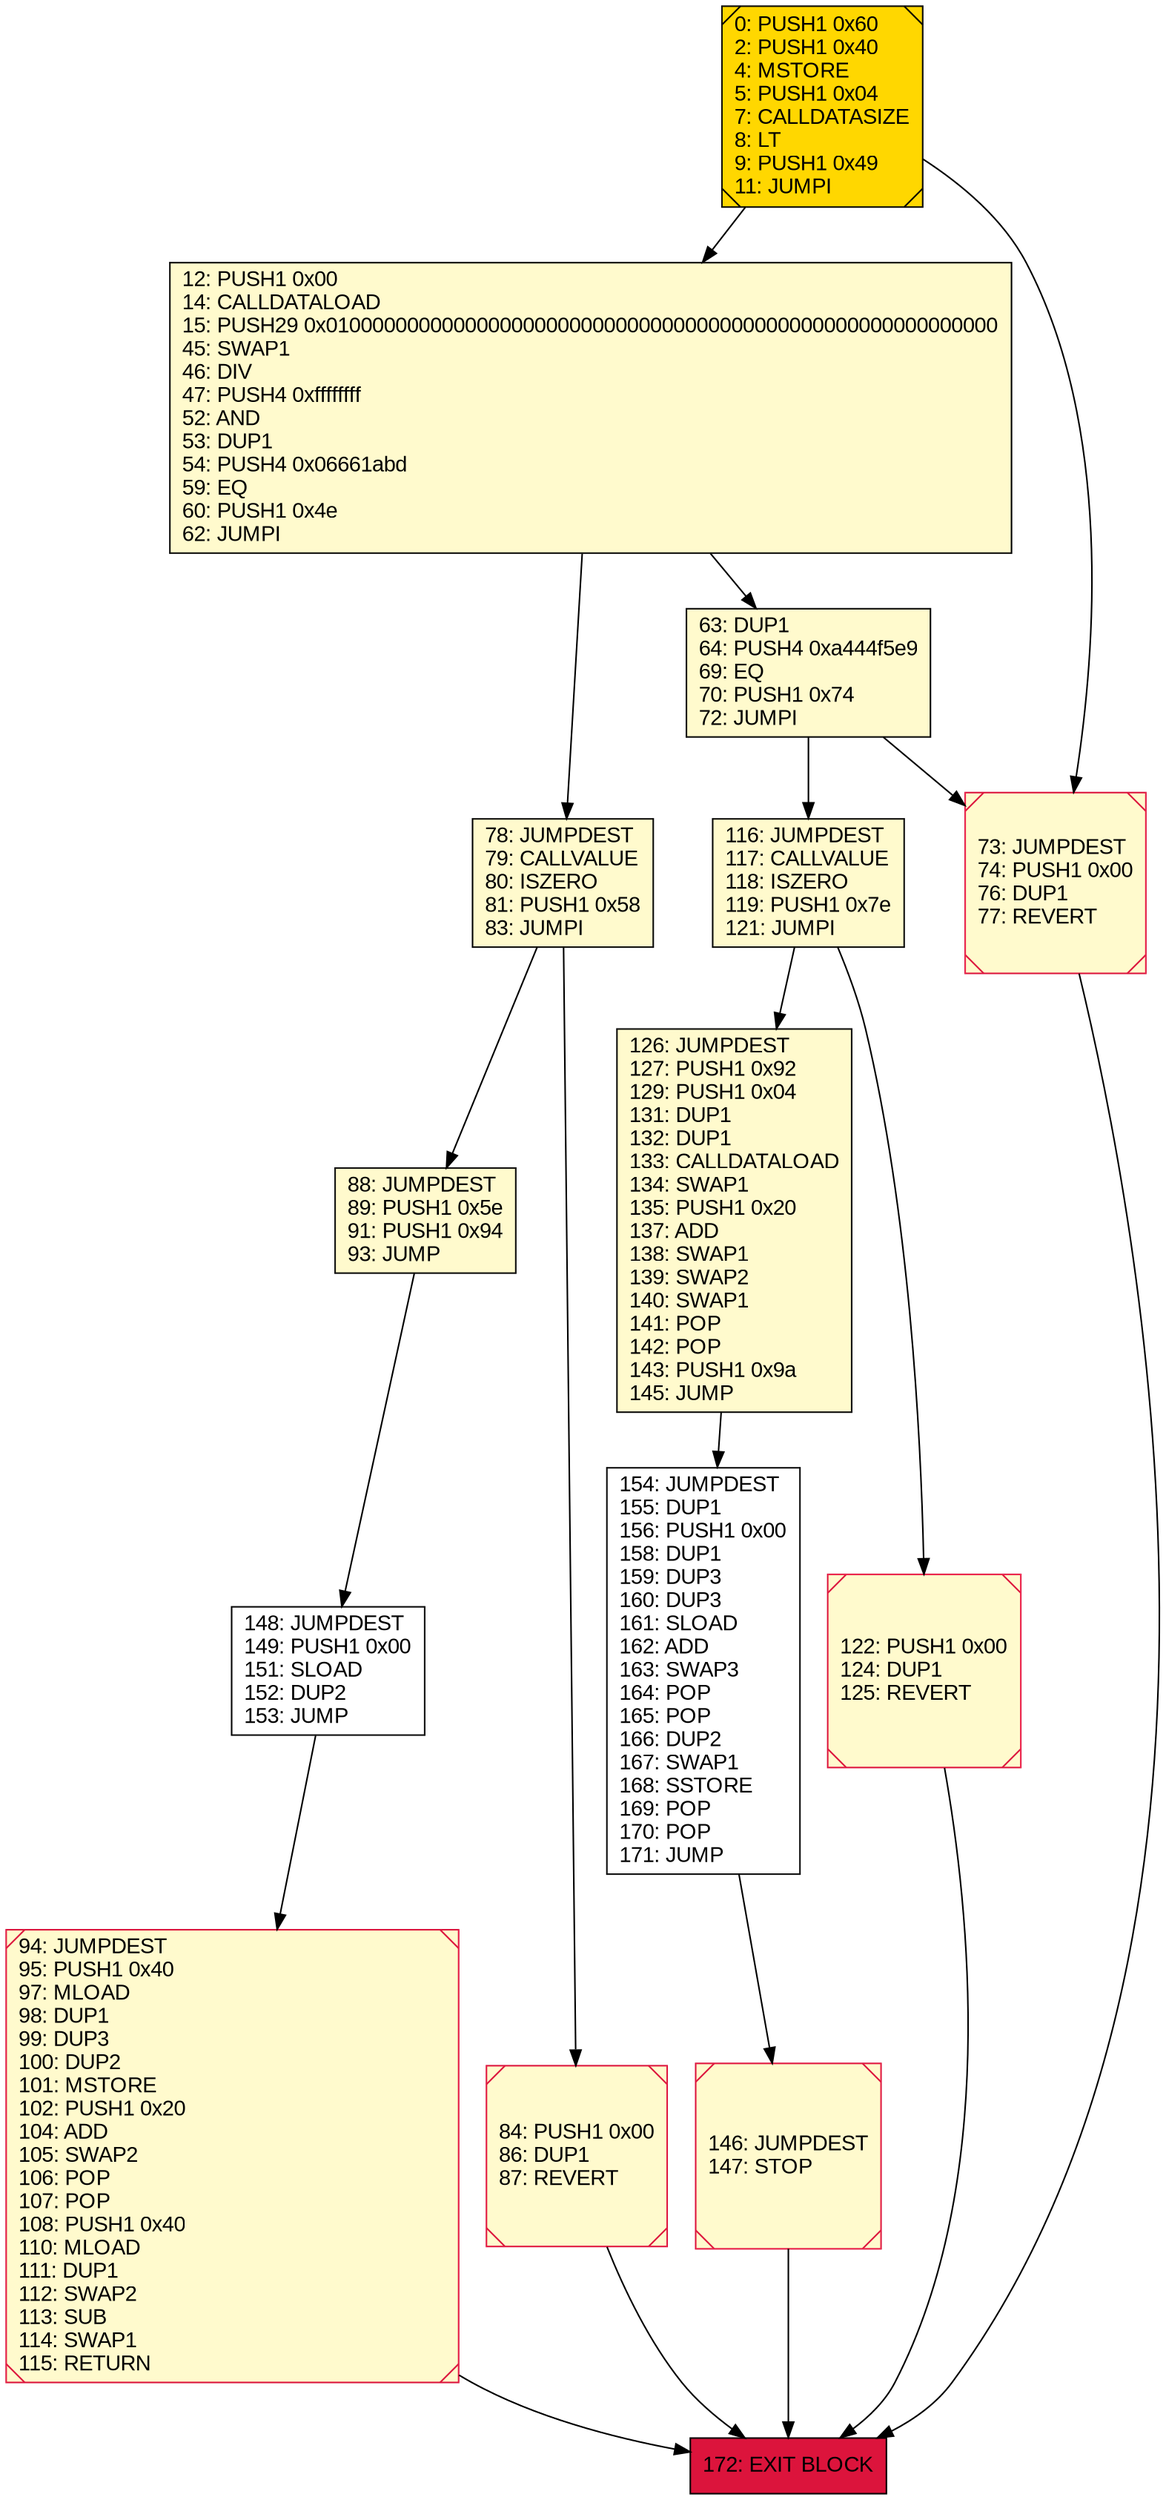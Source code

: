 digraph G {
bgcolor=transparent rankdir=UD;
node [shape=box style=filled color=black fillcolor=white fontname=arial fontcolor=black];
148 [label="148: JUMPDEST\l149: PUSH1 0x00\l151: SLOAD\l152: DUP2\l153: JUMP\l" ];
126 [label="126: JUMPDEST\l127: PUSH1 0x92\l129: PUSH1 0x04\l131: DUP1\l132: DUP1\l133: CALLDATALOAD\l134: SWAP1\l135: PUSH1 0x20\l137: ADD\l138: SWAP1\l139: SWAP2\l140: SWAP1\l141: POP\l142: POP\l143: PUSH1 0x9a\l145: JUMP\l" fillcolor=lemonchiffon ];
146 [label="146: JUMPDEST\l147: STOP\l" fillcolor=lemonchiffon shape=Msquare color=crimson ];
12 [label="12: PUSH1 0x00\l14: CALLDATALOAD\l15: PUSH29 0x0100000000000000000000000000000000000000000000000000000000\l45: SWAP1\l46: DIV\l47: PUSH4 0xffffffff\l52: AND\l53: DUP1\l54: PUSH4 0x06661abd\l59: EQ\l60: PUSH1 0x4e\l62: JUMPI\l" fillcolor=lemonchiffon ];
88 [label="88: JUMPDEST\l89: PUSH1 0x5e\l91: PUSH1 0x94\l93: JUMP\l" fillcolor=lemonchiffon ];
73 [label="73: JUMPDEST\l74: PUSH1 0x00\l76: DUP1\l77: REVERT\l" fillcolor=lemonchiffon shape=Msquare color=crimson ];
116 [label="116: JUMPDEST\l117: CALLVALUE\l118: ISZERO\l119: PUSH1 0x7e\l121: JUMPI\l" fillcolor=lemonchiffon ];
172 [label="172: EXIT BLOCK\l" fillcolor=crimson ];
94 [label="94: JUMPDEST\l95: PUSH1 0x40\l97: MLOAD\l98: DUP1\l99: DUP3\l100: DUP2\l101: MSTORE\l102: PUSH1 0x20\l104: ADD\l105: SWAP2\l106: POP\l107: POP\l108: PUSH1 0x40\l110: MLOAD\l111: DUP1\l112: SWAP2\l113: SUB\l114: SWAP1\l115: RETURN\l" fillcolor=lemonchiffon shape=Msquare color=crimson ];
0 [label="0: PUSH1 0x60\l2: PUSH1 0x40\l4: MSTORE\l5: PUSH1 0x04\l7: CALLDATASIZE\l8: LT\l9: PUSH1 0x49\l11: JUMPI\l" fillcolor=lemonchiffon shape=Msquare fillcolor=gold ];
154 [label="154: JUMPDEST\l155: DUP1\l156: PUSH1 0x00\l158: DUP1\l159: DUP3\l160: DUP3\l161: SLOAD\l162: ADD\l163: SWAP3\l164: POP\l165: POP\l166: DUP2\l167: SWAP1\l168: SSTORE\l169: POP\l170: POP\l171: JUMP\l" ];
84 [label="84: PUSH1 0x00\l86: DUP1\l87: REVERT\l" fillcolor=lemonchiffon shape=Msquare color=crimson ];
63 [label="63: DUP1\l64: PUSH4 0xa444f5e9\l69: EQ\l70: PUSH1 0x74\l72: JUMPI\l" fillcolor=lemonchiffon ];
122 [label="122: PUSH1 0x00\l124: DUP1\l125: REVERT\l" fillcolor=lemonchiffon shape=Msquare color=crimson ];
78 [label="78: JUMPDEST\l79: CALLVALUE\l80: ISZERO\l81: PUSH1 0x58\l83: JUMPI\l" fillcolor=lemonchiffon ];
73 -> 172;
94 -> 172;
78 -> 84;
148 -> 94;
116 -> 126;
146 -> 172;
88 -> 148;
12 -> 63;
126 -> 154;
78 -> 88;
154 -> 146;
0 -> 12;
116 -> 122;
122 -> 172;
84 -> 172;
12 -> 78;
63 -> 73;
63 -> 116;
0 -> 73;
}